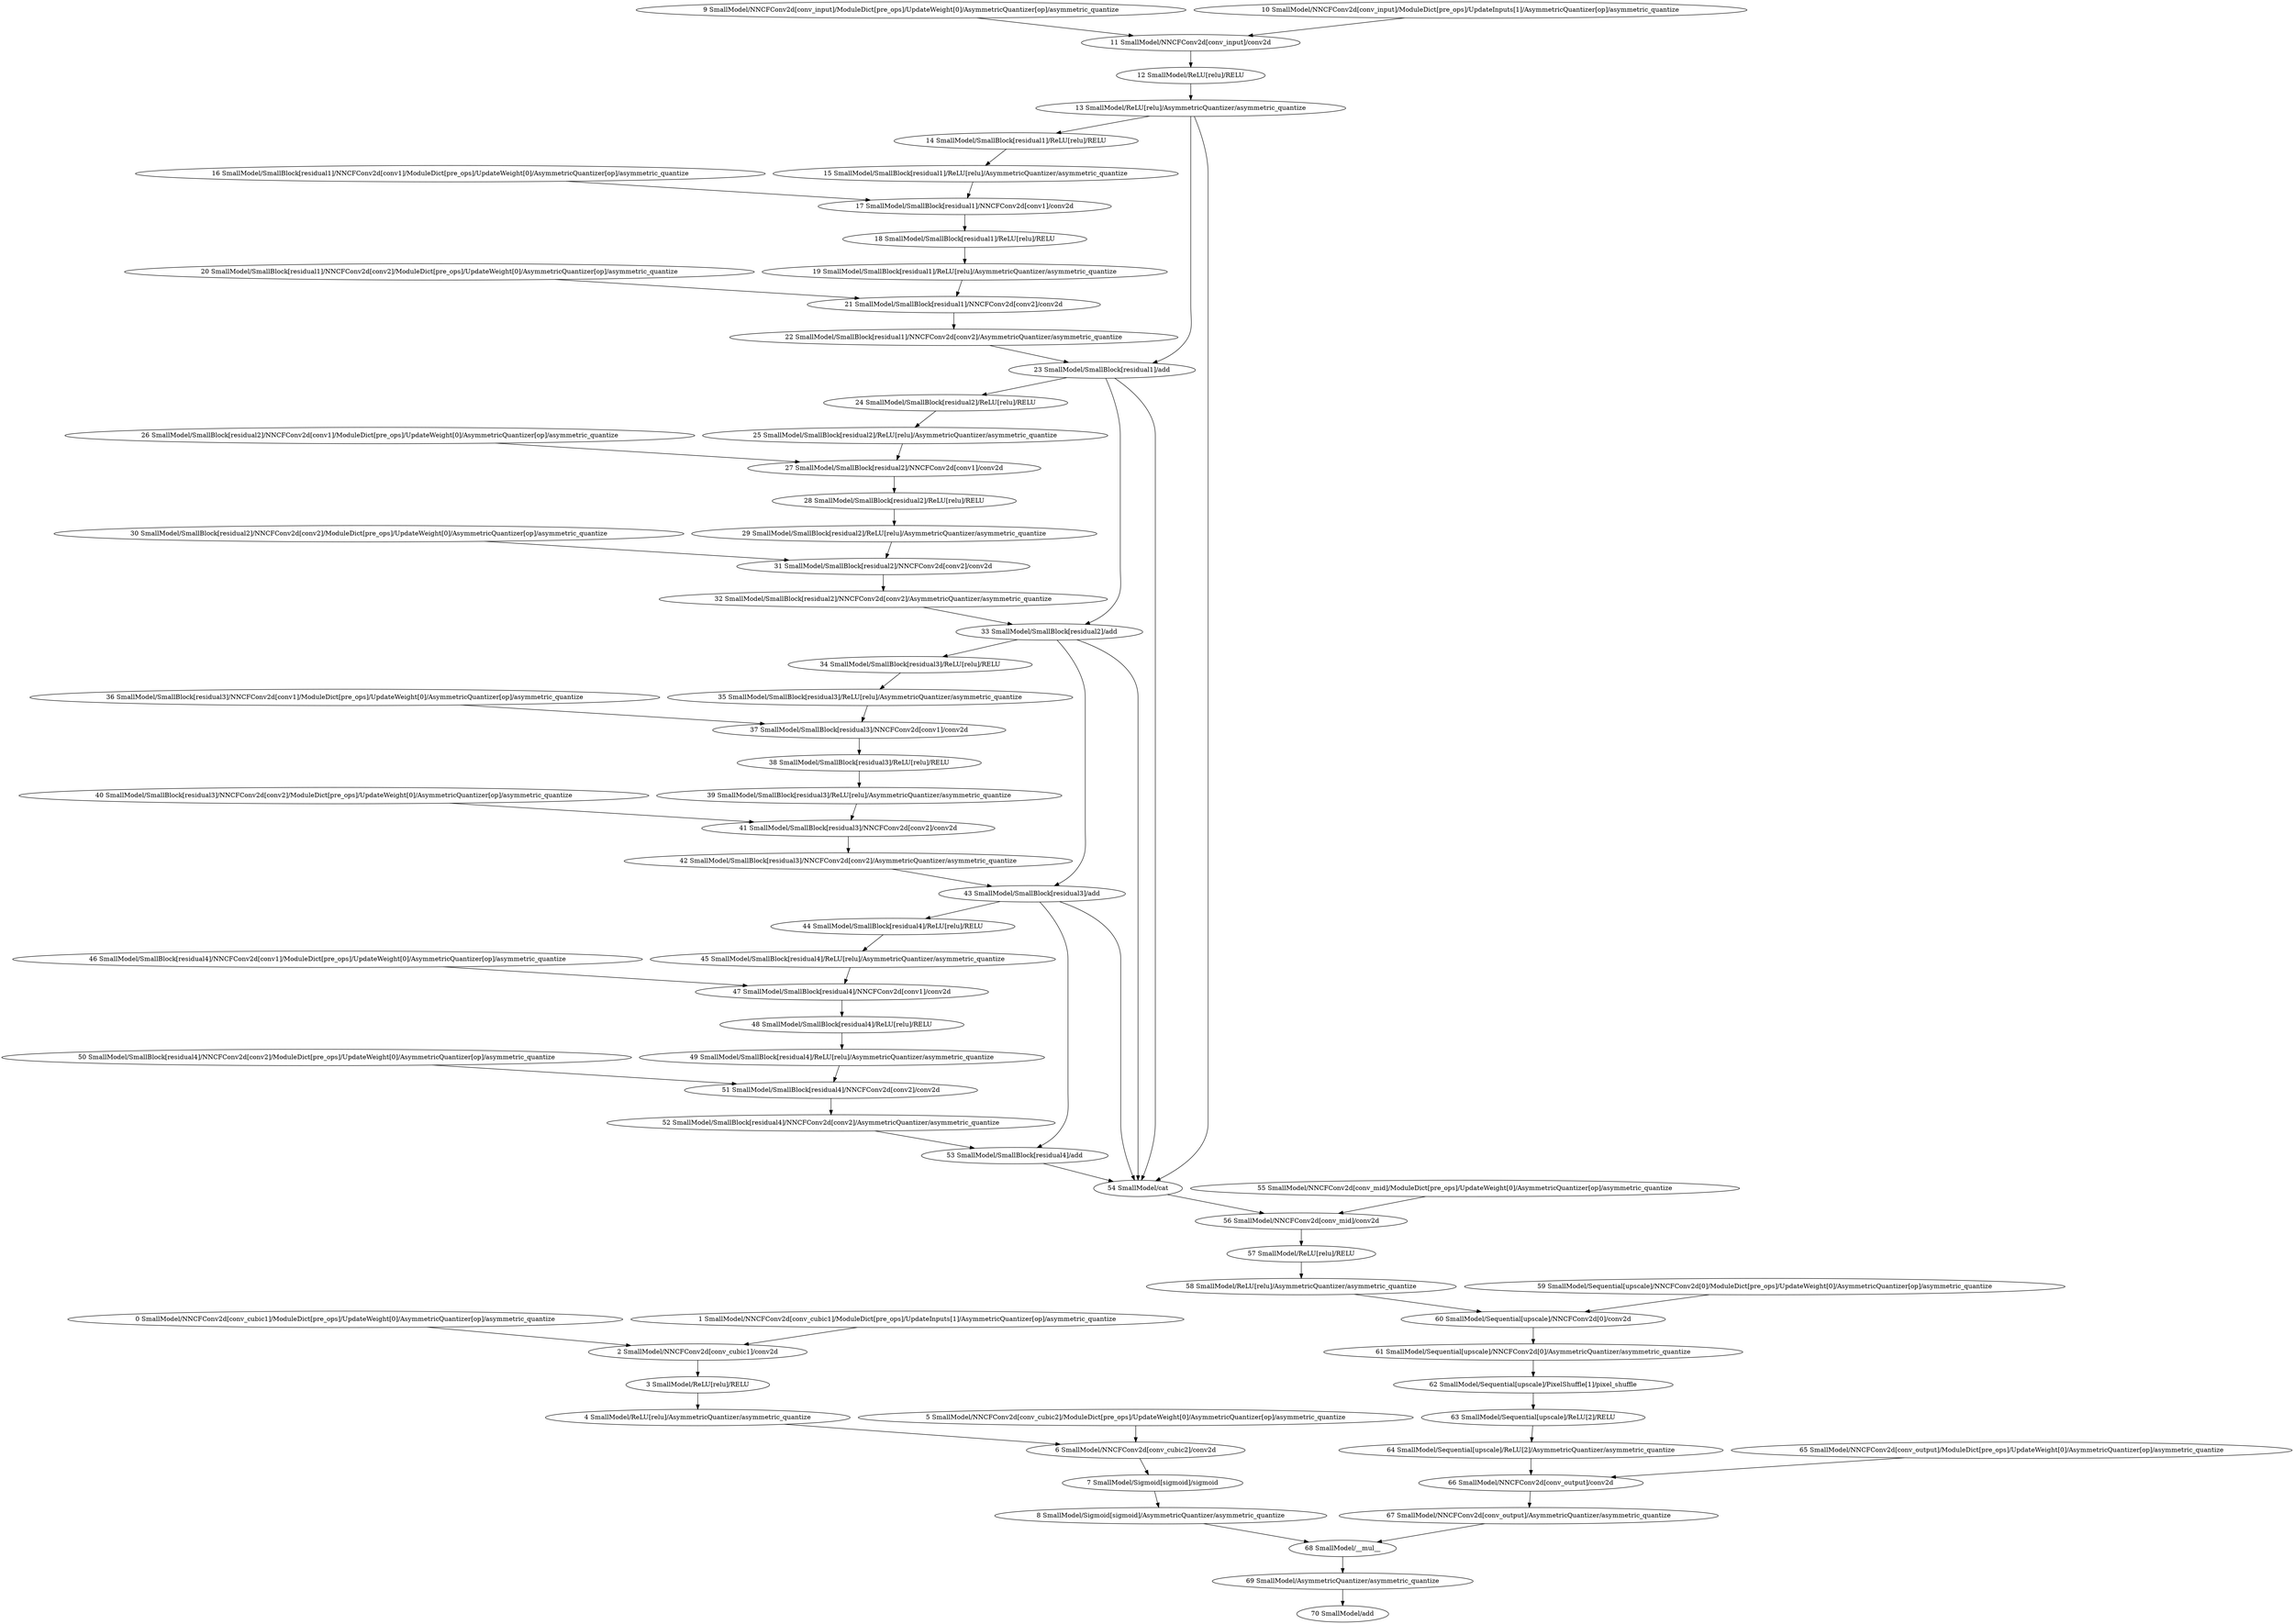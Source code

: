 strict digraph  {
"0 SmallModel/NNCFConv2d[conv_cubic1]/ModuleDict[pre_ops]/UpdateWeight[0]/AsymmetricQuantizer[op]/asymmetric_quantize" [id=0, scope="SmallModel/NNCFConv2d[conv_cubic1]/ModuleDict[pre_ops]/UpdateWeight[0]/AsymmetricQuantizer[op]", type=asymmetric_quantize];
"1 SmallModel/NNCFConv2d[conv_cubic1]/ModuleDict[pre_ops]/UpdateInputs[1]/AsymmetricQuantizer[op]/asymmetric_quantize" [id=1, scope="SmallModel/NNCFConv2d[conv_cubic1]/ModuleDict[pre_ops]/UpdateInputs[1]/AsymmetricQuantizer[op]", type=asymmetric_quantize];
"2 SmallModel/NNCFConv2d[conv_cubic1]/conv2d" [id=2, scope="SmallModel/NNCFConv2d[conv_cubic1]", type=conv2d];
"3 SmallModel/ReLU[relu]/RELU" [id=3, scope="SmallModel/ReLU[relu]", type=RELU];
"4 SmallModel/ReLU[relu]/AsymmetricQuantizer/asymmetric_quantize" [id=4, scope="SmallModel/ReLU[relu]/AsymmetricQuantizer", type=asymmetric_quantize];
"5 SmallModel/NNCFConv2d[conv_cubic2]/ModuleDict[pre_ops]/UpdateWeight[0]/AsymmetricQuantizer[op]/asymmetric_quantize" [id=5, scope="SmallModel/NNCFConv2d[conv_cubic2]/ModuleDict[pre_ops]/UpdateWeight[0]/AsymmetricQuantizer[op]", type=asymmetric_quantize];
"6 SmallModel/NNCFConv2d[conv_cubic2]/conv2d" [id=6, scope="SmallModel/NNCFConv2d[conv_cubic2]", type=conv2d];
"7 SmallModel/Sigmoid[sigmoid]/sigmoid" [id=7, scope="SmallModel/Sigmoid[sigmoid]", type=sigmoid];
"8 SmallModel/Sigmoid[sigmoid]/AsymmetricQuantizer/asymmetric_quantize" [id=8, scope="SmallModel/Sigmoid[sigmoid]/AsymmetricQuantizer", type=asymmetric_quantize];
"9 SmallModel/NNCFConv2d[conv_input]/ModuleDict[pre_ops]/UpdateWeight[0]/AsymmetricQuantizer[op]/asymmetric_quantize" [id=9, scope="SmallModel/NNCFConv2d[conv_input]/ModuleDict[pre_ops]/UpdateWeight[0]/AsymmetricQuantizer[op]", type=asymmetric_quantize];
"10 SmallModel/NNCFConv2d[conv_input]/ModuleDict[pre_ops]/UpdateInputs[1]/AsymmetricQuantizer[op]/asymmetric_quantize" [id=10, scope="SmallModel/NNCFConv2d[conv_input]/ModuleDict[pre_ops]/UpdateInputs[1]/AsymmetricQuantizer[op]", type=asymmetric_quantize];
"11 SmallModel/NNCFConv2d[conv_input]/conv2d" [id=11, scope="SmallModel/NNCFConv2d[conv_input]", type=conv2d];
"12 SmallModel/ReLU[relu]/RELU" [id=12, scope="SmallModel/ReLU[relu]", type=RELU];
"13 SmallModel/ReLU[relu]/AsymmetricQuantizer/asymmetric_quantize" [id=13, scope="SmallModel/ReLU[relu]/AsymmetricQuantizer", type=asymmetric_quantize];
"14 SmallModel/SmallBlock[residual1]/ReLU[relu]/RELU" [id=14, scope="SmallModel/SmallBlock[residual1]/ReLU[relu]", type=RELU];
"15 SmallModel/SmallBlock[residual1]/ReLU[relu]/AsymmetricQuantizer/asymmetric_quantize" [id=15, scope="SmallModel/SmallBlock[residual1]/ReLU[relu]/AsymmetricQuantizer", type=asymmetric_quantize];
"16 SmallModel/SmallBlock[residual1]/NNCFConv2d[conv1]/ModuleDict[pre_ops]/UpdateWeight[0]/AsymmetricQuantizer[op]/asymmetric_quantize" [id=16, scope="SmallModel/SmallBlock[residual1]/NNCFConv2d[conv1]/ModuleDict[pre_ops]/UpdateWeight[0]/AsymmetricQuantizer[op]", type=asymmetric_quantize];
"17 SmallModel/SmallBlock[residual1]/NNCFConv2d[conv1]/conv2d" [id=17, scope="SmallModel/SmallBlock[residual1]/NNCFConv2d[conv1]", type=conv2d];
"18 SmallModel/SmallBlock[residual1]/ReLU[relu]/RELU" [id=18, scope="SmallModel/SmallBlock[residual1]/ReLU[relu]", type=RELU];
"19 SmallModel/SmallBlock[residual1]/ReLU[relu]/AsymmetricQuantizer/asymmetric_quantize" [id=19, scope="SmallModel/SmallBlock[residual1]/ReLU[relu]/AsymmetricQuantizer", type=asymmetric_quantize];
"20 SmallModel/SmallBlock[residual1]/NNCFConv2d[conv2]/ModuleDict[pre_ops]/UpdateWeight[0]/AsymmetricQuantizer[op]/asymmetric_quantize" [id=20, scope="SmallModel/SmallBlock[residual1]/NNCFConv2d[conv2]/ModuleDict[pre_ops]/UpdateWeight[0]/AsymmetricQuantizer[op]", type=asymmetric_quantize];
"21 SmallModel/SmallBlock[residual1]/NNCFConv2d[conv2]/conv2d" [id=21, scope="SmallModel/SmallBlock[residual1]/NNCFConv2d[conv2]", type=conv2d];
"22 SmallModel/SmallBlock[residual1]/NNCFConv2d[conv2]/AsymmetricQuantizer/asymmetric_quantize" [id=22, scope="SmallModel/SmallBlock[residual1]/NNCFConv2d[conv2]/AsymmetricQuantizer", type=asymmetric_quantize];
"23 SmallModel/SmallBlock[residual1]/add" [id=23, scope="SmallModel/SmallBlock[residual1]", type=add];
"24 SmallModel/SmallBlock[residual2]/ReLU[relu]/RELU" [id=24, scope="SmallModel/SmallBlock[residual2]/ReLU[relu]", type=RELU];
"25 SmallModel/SmallBlock[residual2]/ReLU[relu]/AsymmetricQuantizer/asymmetric_quantize" [id=25, scope="SmallModel/SmallBlock[residual2]/ReLU[relu]/AsymmetricQuantizer", type=asymmetric_quantize];
"26 SmallModel/SmallBlock[residual2]/NNCFConv2d[conv1]/ModuleDict[pre_ops]/UpdateWeight[0]/AsymmetricQuantizer[op]/asymmetric_quantize" [id=26, scope="SmallModel/SmallBlock[residual2]/NNCFConv2d[conv1]/ModuleDict[pre_ops]/UpdateWeight[0]/AsymmetricQuantizer[op]", type=asymmetric_quantize];
"27 SmallModel/SmallBlock[residual2]/NNCFConv2d[conv1]/conv2d" [id=27, scope="SmallModel/SmallBlock[residual2]/NNCFConv2d[conv1]", type=conv2d];
"28 SmallModel/SmallBlock[residual2]/ReLU[relu]/RELU" [id=28, scope="SmallModel/SmallBlock[residual2]/ReLU[relu]", type=RELU];
"29 SmallModel/SmallBlock[residual2]/ReLU[relu]/AsymmetricQuantizer/asymmetric_quantize" [id=29, scope="SmallModel/SmallBlock[residual2]/ReLU[relu]/AsymmetricQuantizer", type=asymmetric_quantize];
"30 SmallModel/SmallBlock[residual2]/NNCFConv2d[conv2]/ModuleDict[pre_ops]/UpdateWeight[0]/AsymmetricQuantizer[op]/asymmetric_quantize" [id=30, scope="SmallModel/SmallBlock[residual2]/NNCFConv2d[conv2]/ModuleDict[pre_ops]/UpdateWeight[0]/AsymmetricQuantizer[op]", type=asymmetric_quantize];
"31 SmallModel/SmallBlock[residual2]/NNCFConv2d[conv2]/conv2d" [id=31, scope="SmallModel/SmallBlock[residual2]/NNCFConv2d[conv2]", type=conv2d];
"32 SmallModel/SmallBlock[residual2]/NNCFConv2d[conv2]/AsymmetricQuantizer/asymmetric_quantize" [id=32, scope="SmallModel/SmallBlock[residual2]/NNCFConv2d[conv2]/AsymmetricQuantizer", type=asymmetric_quantize];
"33 SmallModel/SmallBlock[residual2]/add" [id=33, scope="SmallModel/SmallBlock[residual2]", type=add];
"34 SmallModel/SmallBlock[residual3]/ReLU[relu]/RELU" [id=34, scope="SmallModel/SmallBlock[residual3]/ReLU[relu]", type=RELU];
"35 SmallModel/SmallBlock[residual3]/ReLU[relu]/AsymmetricQuantizer/asymmetric_quantize" [id=35, scope="SmallModel/SmallBlock[residual3]/ReLU[relu]/AsymmetricQuantizer", type=asymmetric_quantize];
"36 SmallModel/SmallBlock[residual3]/NNCFConv2d[conv1]/ModuleDict[pre_ops]/UpdateWeight[0]/AsymmetricQuantizer[op]/asymmetric_quantize" [id=36, scope="SmallModel/SmallBlock[residual3]/NNCFConv2d[conv1]/ModuleDict[pre_ops]/UpdateWeight[0]/AsymmetricQuantizer[op]", type=asymmetric_quantize];
"37 SmallModel/SmallBlock[residual3]/NNCFConv2d[conv1]/conv2d" [id=37, scope="SmallModel/SmallBlock[residual3]/NNCFConv2d[conv1]", type=conv2d];
"38 SmallModel/SmallBlock[residual3]/ReLU[relu]/RELU" [id=38, scope="SmallModel/SmallBlock[residual3]/ReLU[relu]", type=RELU];
"39 SmallModel/SmallBlock[residual3]/ReLU[relu]/AsymmetricQuantizer/asymmetric_quantize" [id=39, scope="SmallModel/SmallBlock[residual3]/ReLU[relu]/AsymmetricQuantizer", type=asymmetric_quantize];
"40 SmallModel/SmallBlock[residual3]/NNCFConv2d[conv2]/ModuleDict[pre_ops]/UpdateWeight[0]/AsymmetricQuantizer[op]/asymmetric_quantize" [id=40, scope="SmallModel/SmallBlock[residual3]/NNCFConv2d[conv2]/ModuleDict[pre_ops]/UpdateWeight[0]/AsymmetricQuantizer[op]", type=asymmetric_quantize];
"41 SmallModel/SmallBlock[residual3]/NNCFConv2d[conv2]/conv2d" [id=41, scope="SmallModel/SmallBlock[residual3]/NNCFConv2d[conv2]", type=conv2d];
"42 SmallModel/SmallBlock[residual3]/NNCFConv2d[conv2]/AsymmetricQuantizer/asymmetric_quantize" [id=42, scope="SmallModel/SmallBlock[residual3]/NNCFConv2d[conv2]/AsymmetricQuantizer", type=asymmetric_quantize];
"43 SmallModel/SmallBlock[residual3]/add" [id=43, scope="SmallModel/SmallBlock[residual3]", type=add];
"44 SmallModel/SmallBlock[residual4]/ReLU[relu]/RELU" [id=44, scope="SmallModel/SmallBlock[residual4]/ReLU[relu]", type=RELU];
"45 SmallModel/SmallBlock[residual4]/ReLU[relu]/AsymmetricQuantizer/asymmetric_quantize" [id=45, scope="SmallModel/SmallBlock[residual4]/ReLU[relu]/AsymmetricQuantizer", type=asymmetric_quantize];
"46 SmallModel/SmallBlock[residual4]/NNCFConv2d[conv1]/ModuleDict[pre_ops]/UpdateWeight[0]/AsymmetricQuantizer[op]/asymmetric_quantize" [id=46, scope="SmallModel/SmallBlock[residual4]/NNCFConv2d[conv1]/ModuleDict[pre_ops]/UpdateWeight[0]/AsymmetricQuantizer[op]", type=asymmetric_quantize];
"47 SmallModel/SmallBlock[residual4]/NNCFConv2d[conv1]/conv2d" [id=47, scope="SmallModel/SmallBlock[residual4]/NNCFConv2d[conv1]", type=conv2d];
"48 SmallModel/SmallBlock[residual4]/ReLU[relu]/RELU" [id=48, scope="SmallModel/SmallBlock[residual4]/ReLU[relu]", type=RELU];
"49 SmallModel/SmallBlock[residual4]/ReLU[relu]/AsymmetricQuantizer/asymmetric_quantize" [id=49, scope="SmallModel/SmallBlock[residual4]/ReLU[relu]/AsymmetricQuantizer", type=asymmetric_quantize];
"50 SmallModel/SmallBlock[residual4]/NNCFConv2d[conv2]/ModuleDict[pre_ops]/UpdateWeight[0]/AsymmetricQuantizer[op]/asymmetric_quantize" [id=50, scope="SmallModel/SmallBlock[residual4]/NNCFConv2d[conv2]/ModuleDict[pre_ops]/UpdateWeight[0]/AsymmetricQuantizer[op]", type=asymmetric_quantize];
"51 SmallModel/SmallBlock[residual4]/NNCFConv2d[conv2]/conv2d" [id=51, scope="SmallModel/SmallBlock[residual4]/NNCFConv2d[conv2]", type=conv2d];
"52 SmallModel/SmallBlock[residual4]/NNCFConv2d[conv2]/AsymmetricQuantizer/asymmetric_quantize" [id=52, scope="SmallModel/SmallBlock[residual4]/NNCFConv2d[conv2]/AsymmetricQuantizer", type=asymmetric_quantize];
"53 SmallModel/SmallBlock[residual4]/add" [id=53, scope="SmallModel/SmallBlock[residual4]", type=add];
"54 SmallModel/cat" [id=54, scope=SmallModel, type=cat];
"55 SmallModel/NNCFConv2d[conv_mid]/ModuleDict[pre_ops]/UpdateWeight[0]/AsymmetricQuantizer[op]/asymmetric_quantize" [id=55, scope="SmallModel/NNCFConv2d[conv_mid]/ModuleDict[pre_ops]/UpdateWeight[0]/AsymmetricQuantizer[op]", type=asymmetric_quantize];
"56 SmallModel/NNCFConv2d[conv_mid]/conv2d" [id=56, scope="SmallModel/NNCFConv2d[conv_mid]", type=conv2d];
"57 SmallModel/ReLU[relu]/RELU" [id=57, scope="SmallModel/ReLU[relu]", type=RELU];
"58 SmallModel/ReLU[relu]/AsymmetricQuantizer/asymmetric_quantize" [id=58, scope="SmallModel/ReLU[relu]/AsymmetricQuantizer", type=asymmetric_quantize];
"59 SmallModel/Sequential[upscale]/NNCFConv2d[0]/ModuleDict[pre_ops]/UpdateWeight[0]/AsymmetricQuantizer[op]/asymmetric_quantize" [id=59, scope="SmallModel/Sequential[upscale]/NNCFConv2d[0]/ModuleDict[pre_ops]/UpdateWeight[0]/AsymmetricQuantizer[op]", type=asymmetric_quantize];
"60 SmallModel/Sequential[upscale]/NNCFConv2d[0]/conv2d" [id=60, scope="SmallModel/Sequential[upscale]/NNCFConv2d[0]", type=conv2d];
"61 SmallModel/Sequential[upscale]/NNCFConv2d[0]/AsymmetricQuantizer/asymmetric_quantize" [id=61, scope="SmallModel/Sequential[upscale]/NNCFConv2d[0]/AsymmetricQuantizer", type=asymmetric_quantize];
"62 SmallModel/Sequential[upscale]/PixelShuffle[1]/pixel_shuffle" [id=62, scope="SmallModel/Sequential[upscale]/PixelShuffle[1]", type=pixel_shuffle];
"63 SmallModel/Sequential[upscale]/ReLU[2]/RELU" [id=63, scope="SmallModel/Sequential[upscale]/ReLU[2]", type=RELU];
"64 SmallModel/Sequential[upscale]/ReLU[2]/AsymmetricQuantizer/asymmetric_quantize" [id=64, scope="SmallModel/Sequential[upscale]/ReLU[2]/AsymmetricQuantizer", type=asymmetric_quantize];
"65 SmallModel/NNCFConv2d[conv_output]/ModuleDict[pre_ops]/UpdateWeight[0]/AsymmetricQuantizer[op]/asymmetric_quantize" [id=65, scope="SmallModel/NNCFConv2d[conv_output]/ModuleDict[pre_ops]/UpdateWeight[0]/AsymmetricQuantizer[op]", type=asymmetric_quantize];
"66 SmallModel/NNCFConv2d[conv_output]/conv2d" [id=66, scope="SmallModel/NNCFConv2d[conv_output]", type=conv2d];
"67 SmallModel/NNCFConv2d[conv_output]/AsymmetricQuantizer/asymmetric_quantize" [id=67, scope="SmallModel/NNCFConv2d[conv_output]/AsymmetricQuantizer", type=asymmetric_quantize];
"68 SmallModel/__mul__" [id=68, scope=SmallModel, type=__mul__];
"69 SmallModel/AsymmetricQuantizer/asymmetric_quantize" [id=69, scope="SmallModel/AsymmetricQuantizer", type=asymmetric_quantize];
"70 SmallModel/add" [id=70, scope=SmallModel, type=add];
"0 SmallModel/NNCFConv2d[conv_cubic1]/ModuleDict[pre_ops]/UpdateWeight[0]/AsymmetricQuantizer[op]/asymmetric_quantize" -> "2 SmallModel/NNCFConv2d[conv_cubic1]/conv2d";
"1 SmallModel/NNCFConv2d[conv_cubic1]/ModuleDict[pre_ops]/UpdateInputs[1]/AsymmetricQuantizer[op]/asymmetric_quantize" -> "2 SmallModel/NNCFConv2d[conv_cubic1]/conv2d";
"2 SmallModel/NNCFConv2d[conv_cubic1]/conv2d" -> "3 SmallModel/ReLU[relu]/RELU";
"3 SmallModel/ReLU[relu]/RELU" -> "4 SmallModel/ReLU[relu]/AsymmetricQuantizer/asymmetric_quantize";
"4 SmallModel/ReLU[relu]/AsymmetricQuantizer/asymmetric_quantize" -> "6 SmallModel/NNCFConv2d[conv_cubic2]/conv2d";
"5 SmallModel/NNCFConv2d[conv_cubic2]/ModuleDict[pre_ops]/UpdateWeight[0]/AsymmetricQuantizer[op]/asymmetric_quantize" -> "6 SmallModel/NNCFConv2d[conv_cubic2]/conv2d";
"6 SmallModel/NNCFConv2d[conv_cubic2]/conv2d" -> "7 SmallModel/Sigmoid[sigmoid]/sigmoid";
"7 SmallModel/Sigmoid[sigmoid]/sigmoid" -> "8 SmallModel/Sigmoid[sigmoid]/AsymmetricQuantizer/asymmetric_quantize";
"8 SmallModel/Sigmoid[sigmoid]/AsymmetricQuantizer/asymmetric_quantize" -> "68 SmallModel/__mul__";
"9 SmallModel/NNCFConv2d[conv_input]/ModuleDict[pre_ops]/UpdateWeight[0]/AsymmetricQuantizer[op]/asymmetric_quantize" -> "11 SmallModel/NNCFConv2d[conv_input]/conv2d";
"10 SmallModel/NNCFConv2d[conv_input]/ModuleDict[pre_ops]/UpdateInputs[1]/AsymmetricQuantizer[op]/asymmetric_quantize" -> "11 SmallModel/NNCFConv2d[conv_input]/conv2d";
"11 SmallModel/NNCFConv2d[conv_input]/conv2d" -> "12 SmallModel/ReLU[relu]/RELU";
"12 SmallModel/ReLU[relu]/RELU" -> "13 SmallModel/ReLU[relu]/AsymmetricQuantizer/asymmetric_quantize";
"13 SmallModel/ReLU[relu]/AsymmetricQuantizer/asymmetric_quantize" -> "14 SmallModel/SmallBlock[residual1]/ReLU[relu]/RELU";
"13 SmallModel/ReLU[relu]/AsymmetricQuantizer/asymmetric_quantize" -> "23 SmallModel/SmallBlock[residual1]/add";
"13 SmallModel/ReLU[relu]/AsymmetricQuantizer/asymmetric_quantize" -> "54 SmallModel/cat";
"14 SmallModel/SmallBlock[residual1]/ReLU[relu]/RELU" -> "15 SmallModel/SmallBlock[residual1]/ReLU[relu]/AsymmetricQuantizer/asymmetric_quantize";
"15 SmallModel/SmallBlock[residual1]/ReLU[relu]/AsymmetricQuantizer/asymmetric_quantize" -> "17 SmallModel/SmallBlock[residual1]/NNCFConv2d[conv1]/conv2d";
"16 SmallModel/SmallBlock[residual1]/NNCFConv2d[conv1]/ModuleDict[pre_ops]/UpdateWeight[0]/AsymmetricQuantizer[op]/asymmetric_quantize" -> "17 SmallModel/SmallBlock[residual1]/NNCFConv2d[conv1]/conv2d";
"17 SmallModel/SmallBlock[residual1]/NNCFConv2d[conv1]/conv2d" -> "18 SmallModel/SmallBlock[residual1]/ReLU[relu]/RELU";
"18 SmallModel/SmallBlock[residual1]/ReLU[relu]/RELU" -> "19 SmallModel/SmallBlock[residual1]/ReLU[relu]/AsymmetricQuantizer/asymmetric_quantize";
"19 SmallModel/SmallBlock[residual1]/ReLU[relu]/AsymmetricQuantizer/asymmetric_quantize" -> "21 SmallModel/SmallBlock[residual1]/NNCFConv2d[conv2]/conv2d";
"20 SmallModel/SmallBlock[residual1]/NNCFConv2d[conv2]/ModuleDict[pre_ops]/UpdateWeight[0]/AsymmetricQuantizer[op]/asymmetric_quantize" -> "21 SmallModel/SmallBlock[residual1]/NNCFConv2d[conv2]/conv2d";
"21 SmallModel/SmallBlock[residual1]/NNCFConv2d[conv2]/conv2d" -> "22 SmallModel/SmallBlock[residual1]/NNCFConv2d[conv2]/AsymmetricQuantizer/asymmetric_quantize";
"22 SmallModel/SmallBlock[residual1]/NNCFConv2d[conv2]/AsymmetricQuantizer/asymmetric_quantize" -> "23 SmallModel/SmallBlock[residual1]/add";
"23 SmallModel/SmallBlock[residual1]/add" -> "24 SmallModel/SmallBlock[residual2]/ReLU[relu]/RELU";
"23 SmallModel/SmallBlock[residual1]/add" -> "33 SmallModel/SmallBlock[residual2]/add";
"23 SmallModel/SmallBlock[residual1]/add" -> "54 SmallModel/cat";
"24 SmallModel/SmallBlock[residual2]/ReLU[relu]/RELU" -> "25 SmallModel/SmallBlock[residual2]/ReLU[relu]/AsymmetricQuantizer/asymmetric_quantize";
"25 SmallModel/SmallBlock[residual2]/ReLU[relu]/AsymmetricQuantizer/asymmetric_quantize" -> "27 SmallModel/SmallBlock[residual2]/NNCFConv2d[conv1]/conv2d";
"26 SmallModel/SmallBlock[residual2]/NNCFConv2d[conv1]/ModuleDict[pre_ops]/UpdateWeight[0]/AsymmetricQuantizer[op]/asymmetric_quantize" -> "27 SmallModel/SmallBlock[residual2]/NNCFConv2d[conv1]/conv2d";
"27 SmallModel/SmallBlock[residual2]/NNCFConv2d[conv1]/conv2d" -> "28 SmallModel/SmallBlock[residual2]/ReLU[relu]/RELU";
"28 SmallModel/SmallBlock[residual2]/ReLU[relu]/RELU" -> "29 SmallModel/SmallBlock[residual2]/ReLU[relu]/AsymmetricQuantizer/asymmetric_quantize";
"29 SmallModel/SmallBlock[residual2]/ReLU[relu]/AsymmetricQuantizer/asymmetric_quantize" -> "31 SmallModel/SmallBlock[residual2]/NNCFConv2d[conv2]/conv2d";
"30 SmallModel/SmallBlock[residual2]/NNCFConv2d[conv2]/ModuleDict[pre_ops]/UpdateWeight[0]/AsymmetricQuantizer[op]/asymmetric_quantize" -> "31 SmallModel/SmallBlock[residual2]/NNCFConv2d[conv2]/conv2d";
"31 SmallModel/SmallBlock[residual2]/NNCFConv2d[conv2]/conv2d" -> "32 SmallModel/SmallBlock[residual2]/NNCFConv2d[conv2]/AsymmetricQuantizer/asymmetric_quantize";
"32 SmallModel/SmallBlock[residual2]/NNCFConv2d[conv2]/AsymmetricQuantizer/asymmetric_quantize" -> "33 SmallModel/SmallBlock[residual2]/add";
"33 SmallModel/SmallBlock[residual2]/add" -> "34 SmallModel/SmallBlock[residual3]/ReLU[relu]/RELU";
"33 SmallModel/SmallBlock[residual2]/add" -> "43 SmallModel/SmallBlock[residual3]/add";
"33 SmallModel/SmallBlock[residual2]/add" -> "54 SmallModel/cat";
"34 SmallModel/SmallBlock[residual3]/ReLU[relu]/RELU" -> "35 SmallModel/SmallBlock[residual3]/ReLU[relu]/AsymmetricQuantizer/asymmetric_quantize";
"35 SmallModel/SmallBlock[residual3]/ReLU[relu]/AsymmetricQuantizer/asymmetric_quantize" -> "37 SmallModel/SmallBlock[residual3]/NNCFConv2d[conv1]/conv2d";
"36 SmallModel/SmallBlock[residual3]/NNCFConv2d[conv1]/ModuleDict[pre_ops]/UpdateWeight[0]/AsymmetricQuantizer[op]/asymmetric_quantize" -> "37 SmallModel/SmallBlock[residual3]/NNCFConv2d[conv1]/conv2d";
"37 SmallModel/SmallBlock[residual3]/NNCFConv2d[conv1]/conv2d" -> "38 SmallModel/SmallBlock[residual3]/ReLU[relu]/RELU";
"38 SmallModel/SmallBlock[residual3]/ReLU[relu]/RELU" -> "39 SmallModel/SmallBlock[residual3]/ReLU[relu]/AsymmetricQuantizer/asymmetric_quantize";
"39 SmallModel/SmallBlock[residual3]/ReLU[relu]/AsymmetricQuantizer/asymmetric_quantize" -> "41 SmallModel/SmallBlock[residual3]/NNCFConv2d[conv2]/conv2d";
"40 SmallModel/SmallBlock[residual3]/NNCFConv2d[conv2]/ModuleDict[pre_ops]/UpdateWeight[0]/AsymmetricQuantizer[op]/asymmetric_quantize" -> "41 SmallModel/SmallBlock[residual3]/NNCFConv2d[conv2]/conv2d";
"41 SmallModel/SmallBlock[residual3]/NNCFConv2d[conv2]/conv2d" -> "42 SmallModel/SmallBlock[residual3]/NNCFConv2d[conv2]/AsymmetricQuantizer/asymmetric_quantize";
"42 SmallModel/SmallBlock[residual3]/NNCFConv2d[conv2]/AsymmetricQuantizer/asymmetric_quantize" -> "43 SmallModel/SmallBlock[residual3]/add";
"43 SmallModel/SmallBlock[residual3]/add" -> "44 SmallModel/SmallBlock[residual4]/ReLU[relu]/RELU";
"43 SmallModel/SmallBlock[residual3]/add" -> "53 SmallModel/SmallBlock[residual4]/add";
"43 SmallModel/SmallBlock[residual3]/add" -> "54 SmallModel/cat";
"44 SmallModel/SmallBlock[residual4]/ReLU[relu]/RELU" -> "45 SmallModel/SmallBlock[residual4]/ReLU[relu]/AsymmetricQuantizer/asymmetric_quantize";
"45 SmallModel/SmallBlock[residual4]/ReLU[relu]/AsymmetricQuantizer/asymmetric_quantize" -> "47 SmallModel/SmallBlock[residual4]/NNCFConv2d[conv1]/conv2d";
"46 SmallModel/SmallBlock[residual4]/NNCFConv2d[conv1]/ModuleDict[pre_ops]/UpdateWeight[0]/AsymmetricQuantizer[op]/asymmetric_quantize" -> "47 SmallModel/SmallBlock[residual4]/NNCFConv2d[conv1]/conv2d";
"47 SmallModel/SmallBlock[residual4]/NNCFConv2d[conv1]/conv2d" -> "48 SmallModel/SmallBlock[residual4]/ReLU[relu]/RELU";
"48 SmallModel/SmallBlock[residual4]/ReLU[relu]/RELU" -> "49 SmallModel/SmallBlock[residual4]/ReLU[relu]/AsymmetricQuantizer/asymmetric_quantize";
"49 SmallModel/SmallBlock[residual4]/ReLU[relu]/AsymmetricQuantizer/asymmetric_quantize" -> "51 SmallModel/SmallBlock[residual4]/NNCFConv2d[conv2]/conv2d";
"50 SmallModel/SmallBlock[residual4]/NNCFConv2d[conv2]/ModuleDict[pre_ops]/UpdateWeight[0]/AsymmetricQuantizer[op]/asymmetric_quantize" -> "51 SmallModel/SmallBlock[residual4]/NNCFConv2d[conv2]/conv2d";
"51 SmallModel/SmallBlock[residual4]/NNCFConv2d[conv2]/conv2d" -> "52 SmallModel/SmallBlock[residual4]/NNCFConv2d[conv2]/AsymmetricQuantizer/asymmetric_quantize";
"52 SmallModel/SmallBlock[residual4]/NNCFConv2d[conv2]/AsymmetricQuantizer/asymmetric_quantize" -> "53 SmallModel/SmallBlock[residual4]/add";
"53 SmallModel/SmallBlock[residual4]/add" -> "54 SmallModel/cat";
"54 SmallModel/cat" -> "56 SmallModel/NNCFConv2d[conv_mid]/conv2d";
"55 SmallModel/NNCFConv2d[conv_mid]/ModuleDict[pre_ops]/UpdateWeight[0]/AsymmetricQuantizer[op]/asymmetric_quantize" -> "56 SmallModel/NNCFConv2d[conv_mid]/conv2d";
"56 SmallModel/NNCFConv2d[conv_mid]/conv2d" -> "57 SmallModel/ReLU[relu]/RELU";
"57 SmallModel/ReLU[relu]/RELU" -> "58 SmallModel/ReLU[relu]/AsymmetricQuantizer/asymmetric_quantize";
"58 SmallModel/ReLU[relu]/AsymmetricQuantizer/asymmetric_quantize" -> "60 SmallModel/Sequential[upscale]/NNCFConv2d[0]/conv2d";
"59 SmallModel/Sequential[upscale]/NNCFConv2d[0]/ModuleDict[pre_ops]/UpdateWeight[0]/AsymmetricQuantizer[op]/asymmetric_quantize" -> "60 SmallModel/Sequential[upscale]/NNCFConv2d[0]/conv2d";
"60 SmallModel/Sequential[upscale]/NNCFConv2d[0]/conv2d" -> "61 SmallModel/Sequential[upscale]/NNCFConv2d[0]/AsymmetricQuantizer/asymmetric_quantize";
"61 SmallModel/Sequential[upscale]/NNCFConv2d[0]/AsymmetricQuantizer/asymmetric_quantize" -> "62 SmallModel/Sequential[upscale]/PixelShuffle[1]/pixel_shuffle";
"62 SmallModel/Sequential[upscale]/PixelShuffle[1]/pixel_shuffle" -> "63 SmallModel/Sequential[upscale]/ReLU[2]/RELU";
"63 SmallModel/Sequential[upscale]/ReLU[2]/RELU" -> "64 SmallModel/Sequential[upscale]/ReLU[2]/AsymmetricQuantizer/asymmetric_quantize";
"64 SmallModel/Sequential[upscale]/ReLU[2]/AsymmetricQuantizer/asymmetric_quantize" -> "66 SmallModel/NNCFConv2d[conv_output]/conv2d";
"65 SmallModel/NNCFConv2d[conv_output]/ModuleDict[pre_ops]/UpdateWeight[0]/AsymmetricQuantizer[op]/asymmetric_quantize" -> "66 SmallModel/NNCFConv2d[conv_output]/conv2d";
"66 SmallModel/NNCFConv2d[conv_output]/conv2d" -> "67 SmallModel/NNCFConv2d[conv_output]/AsymmetricQuantizer/asymmetric_quantize";
"67 SmallModel/NNCFConv2d[conv_output]/AsymmetricQuantizer/asymmetric_quantize" -> "68 SmallModel/__mul__";
"68 SmallModel/__mul__" -> "69 SmallModel/AsymmetricQuantizer/asymmetric_quantize";
"69 SmallModel/AsymmetricQuantizer/asymmetric_quantize" -> "70 SmallModel/add";
}
